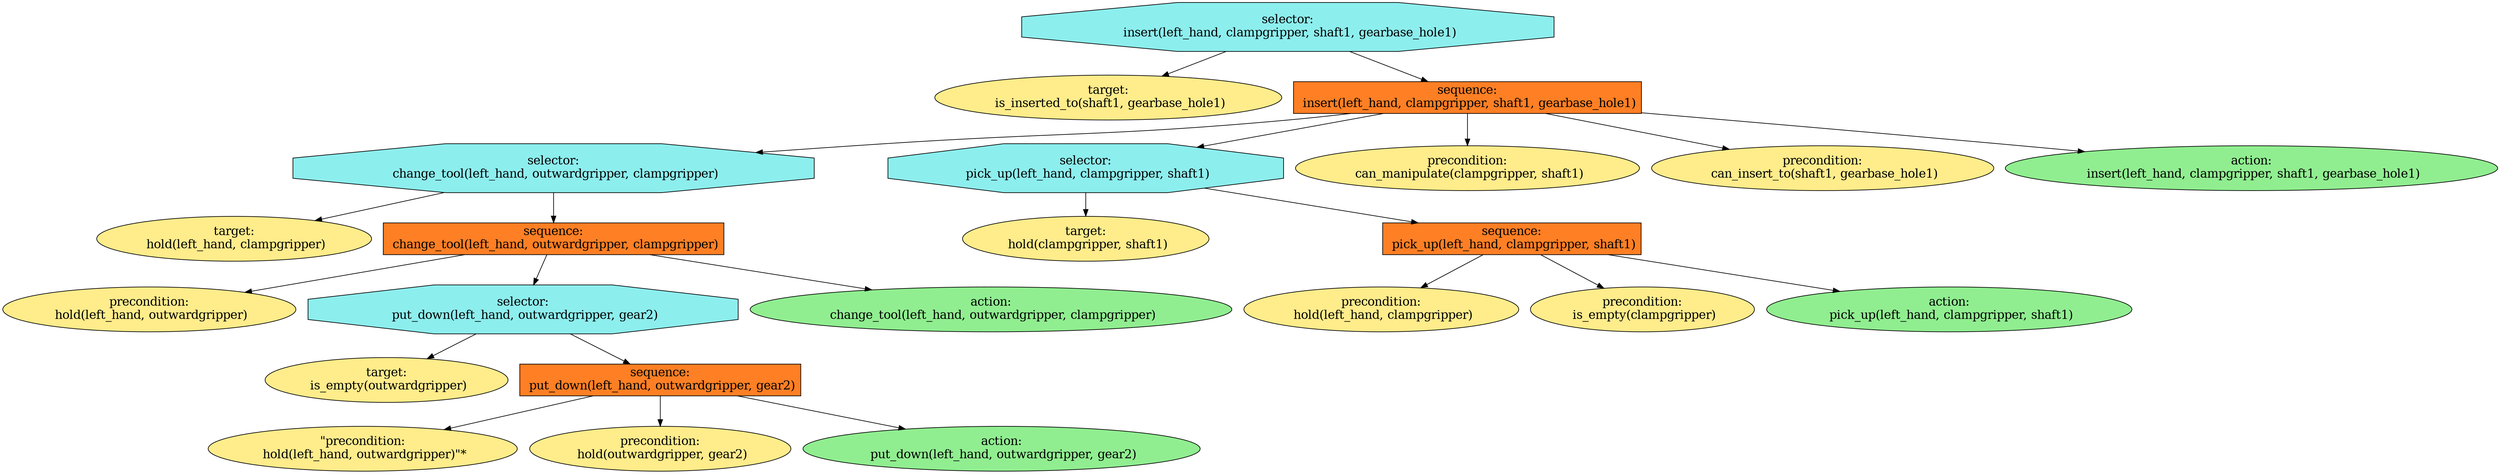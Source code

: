 digraph pastafarianism {
ordering=out;
graph [fontname="times-roman"];
node [fontname="times-roman"];
edge [fontname="times-roman"];
"selector:
 insert(left_hand, clampgripper, shaft1, gearbase_hole1)" [fillcolor=darkslategray2, fontcolor=black, fontsize=18, label="selector:
 insert(left_hand, clampgripper, shaft1, gearbase_hole1)", shape=octagon, style=filled];
"target:
 is_inserted_to(shaft1, gearbase_hole1)" [fillcolor=lightgoldenrod1, fontcolor=black, fontsize=18, label="target:
 is_inserted_to(shaft1, gearbase_hole1)", shape=ellipse, style=filled];
"selector:
 insert(left_hand, clampgripper, shaft1, gearbase_hole1)" -> "target:
 is_inserted_to(shaft1, gearbase_hole1)";
"sequence:
 insert(left_hand, clampgripper, shaft1, gearbase_hole1)" [fillcolor=chocolate1, fontcolor=black, fontsize=18, label="sequence:
 insert(left_hand, clampgripper, shaft1, gearbase_hole1)", shape=box, style=filled];
"selector:
 insert(left_hand, clampgripper, shaft1, gearbase_hole1)" -> "sequence:
 insert(left_hand, clampgripper, shaft1, gearbase_hole1)";
"selector:
 change_tool(left_hand, outwardgripper, clampgripper)" [fillcolor=darkslategray2, fontcolor=black, fontsize=18, label="selector:
 change_tool(left_hand, outwardgripper, clampgripper)", shape=octagon, style=filled];
"sequence:
 insert(left_hand, clampgripper, shaft1, gearbase_hole1)" -> "selector:
 change_tool(left_hand, outwardgripper, clampgripper)";
"target:
 hold(left_hand, clampgripper)" [fillcolor=lightgoldenrod1, fontcolor=black, fontsize=18, label="target:
 hold(left_hand, clampgripper)", shape=ellipse, style=filled];
"selector:
 change_tool(left_hand, outwardgripper, clampgripper)" -> "target:
 hold(left_hand, clampgripper)";
"sequence:
 change_tool(left_hand, outwardgripper, clampgripper)" [fillcolor=chocolate1, fontcolor=black, fontsize=18, label="sequence:
 change_tool(left_hand, outwardgripper, clampgripper)", shape=box, style=filled];
"selector:
 change_tool(left_hand, outwardgripper, clampgripper)" -> "sequence:
 change_tool(left_hand, outwardgripper, clampgripper)";
"precondition:
 hold(left_hand, outwardgripper)" [fillcolor=lightgoldenrod1, fontcolor=black, fontsize=18, label="precondition:
 hold(left_hand, outwardgripper)", shape=ellipse, style=filled];
"sequence:
 change_tool(left_hand, outwardgripper, clampgripper)" -> "precondition:
 hold(left_hand, outwardgripper)";
"selector:
 put_down(left_hand, outwardgripper, gear2)" [fillcolor=darkslategray2, fontcolor=black, fontsize=18, label="selector:
 put_down(left_hand, outwardgripper, gear2)", shape=octagon, style=filled];
"sequence:
 change_tool(left_hand, outwardgripper, clampgripper)" -> "selector:
 put_down(left_hand, outwardgripper, gear2)";
"target:
 is_empty(outwardgripper)" [fillcolor=lightgoldenrod1, fontcolor=black, fontsize=18, label="target:
 is_empty(outwardgripper)", shape=ellipse, style=filled];
"selector:
 put_down(left_hand, outwardgripper, gear2)" -> "target:
 is_empty(outwardgripper)";
"sequence:
 put_down(left_hand, outwardgripper, gear2)" [fillcolor=chocolate1, fontcolor=black, fontsize=18, label="sequence:
 put_down(left_hand, outwardgripper, gear2)", shape=box, style=filled];
"selector:
 put_down(left_hand, outwardgripper, gear2)" -> "sequence:
 put_down(left_hand, outwardgripper, gear2)";
"\"precondition:\n hold(left_hand, outwardgripper)\"*" [fillcolor=lightgoldenrod1, fontcolor=black, fontsize=18, label="\"precondition:\n hold(left_hand, outwardgripper)\"*", shape=ellipse, style=filled];
"sequence:
 put_down(left_hand, outwardgripper, gear2)" -> "\"precondition:\n hold(left_hand, outwardgripper)\"*";
"precondition:
 hold(outwardgripper, gear2)" [fillcolor=lightgoldenrod1, fontcolor=black, fontsize=18, label="precondition:
 hold(outwardgripper, gear2)", shape=ellipse, style=filled];
"sequence:
 put_down(left_hand, outwardgripper, gear2)" -> "precondition:
 hold(outwardgripper, gear2)";
"action:
 put_down(left_hand, outwardgripper, gear2)" [fillcolor=lightgreen, fontcolor=black, fontsize=18, label="action:
 put_down(left_hand, outwardgripper, gear2)", shape=ellipse, style=filled];
"sequence:
 put_down(left_hand, outwardgripper, gear2)" -> "action:
 put_down(left_hand, outwardgripper, gear2)";
"action:
 change_tool(left_hand, outwardgripper, clampgripper)" [fillcolor=lightgreen, fontcolor=black, fontsize=18, label="action:
 change_tool(left_hand, outwardgripper, clampgripper)", shape=ellipse, style=filled];
"sequence:
 change_tool(left_hand, outwardgripper, clampgripper)" -> "action:
 change_tool(left_hand, outwardgripper, clampgripper)";
"selector:
 pick_up(left_hand, clampgripper, shaft1)" [fillcolor=darkslategray2, fontcolor=black, fontsize=18, label="selector:
 pick_up(left_hand, clampgripper, shaft1)", shape=octagon, style=filled];
"sequence:
 insert(left_hand, clampgripper, shaft1, gearbase_hole1)" -> "selector:
 pick_up(left_hand, clampgripper, shaft1)";
"target:
 hold(clampgripper, shaft1)" [fillcolor=lightgoldenrod1, fontcolor=black, fontsize=18, label="target:
 hold(clampgripper, shaft1)", shape=ellipse, style=filled];
"selector:
 pick_up(left_hand, clampgripper, shaft1)" -> "target:
 hold(clampgripper, shaft1)";
"sequence:
 pick_up(left_hand, clampgripper, shaft1)" [fillcolor=chocolate1, fontcolor=black, fontsize=18, label="sequence:
 pick_up(left_hand, clampgripper, shaft1)", shape=box, style=filled];
"selector:
 pick_up(left_hand, clampgripper, shaft1)" -> "sequence:
 pick_up(left_hand, clampgripper, shaft1)";
"precondition:
 hold(left_hand, clampgripper)" [fillcolor=lightgoldenrod1, fontcolor=black, fontsize=18, label="precondition:
 hold(left_hand, clampgripper)", shape=ellipse, style=filled];
"sequence:
 pick_up(left_hand, clampgripper, shaft1)" -> "precondition:
 hold(left_hand, clampgripper)";
"precondition:
 is_empty(clampgripper)" [fillcolor=lightgoldenrod1, fontcolor=black, fontsize=18, label="precondition:
 is_empty(clampgripper)", shape=ellipse, style=filled];
"sequence:
 pick_up(left_hand, clampgripper, shaft1)" -> "precondition:
 is_empty(clampgripper)";
"action:
 pick_up(left_hand, clampgripper, shaft1)" [fillcolor=lightgreen, fontcolor=black, fontsize=18, label="action:
 pick_up(left_hand, clampgripper, shaft1)", shape=ellipse, style=filled];
"sequence:
 pick_up(left_hand, clampgripper, shaft1)" -> "action:
 pick_up(left_hand, clampgripper, shaft1)";
"precondition:
 can_manipulate(clampgripper, shaft1)" [fillcolor=lightgoldenrod1, fontcolor=black, fontsize=18, label="precondition:
 can_manipulate(clampgripper, shaft1)", shape=ellipse, style=filled];
"sequence:
 insert(left_hand, clampgripper, shaft1, gearbase_hole1)" -> "precondition:
 can_manipulate(clampgripper, shaft1)";
"precondition:
 can_insert_to(shaft1, gearbase_hole1)" [fillcolor=lightgoldenrod1, fontcolor=black, fontsize=18, label="precondition:
 can_insert_to(shaft1, gearbase_hole1)", shape=ellipse, style=filled];
"sequence:
 insert(left_hand, clampgripper, shaft1, gearbase_hole1)" -> "precondition:
 can_insert_to(shaft1, gearbase_hole1)";
"action:
 insert(left_hand, clampgripper, shaft1, gearbase_hole1)" [fillcolor=lightgreen, fontcolor=black, fontsize=18, label="action:
 insert(left_hand, clampgripper, shaft1, gearbase_hole1)", shape=ellipse, style=filled];
"sequence:
 insert(left_hand, clampgripper, shaft1, gearbase_hole1)" -> "action:
 insert(left_hand, clampgripper, shaft1, gearbase_hole1)";
}
